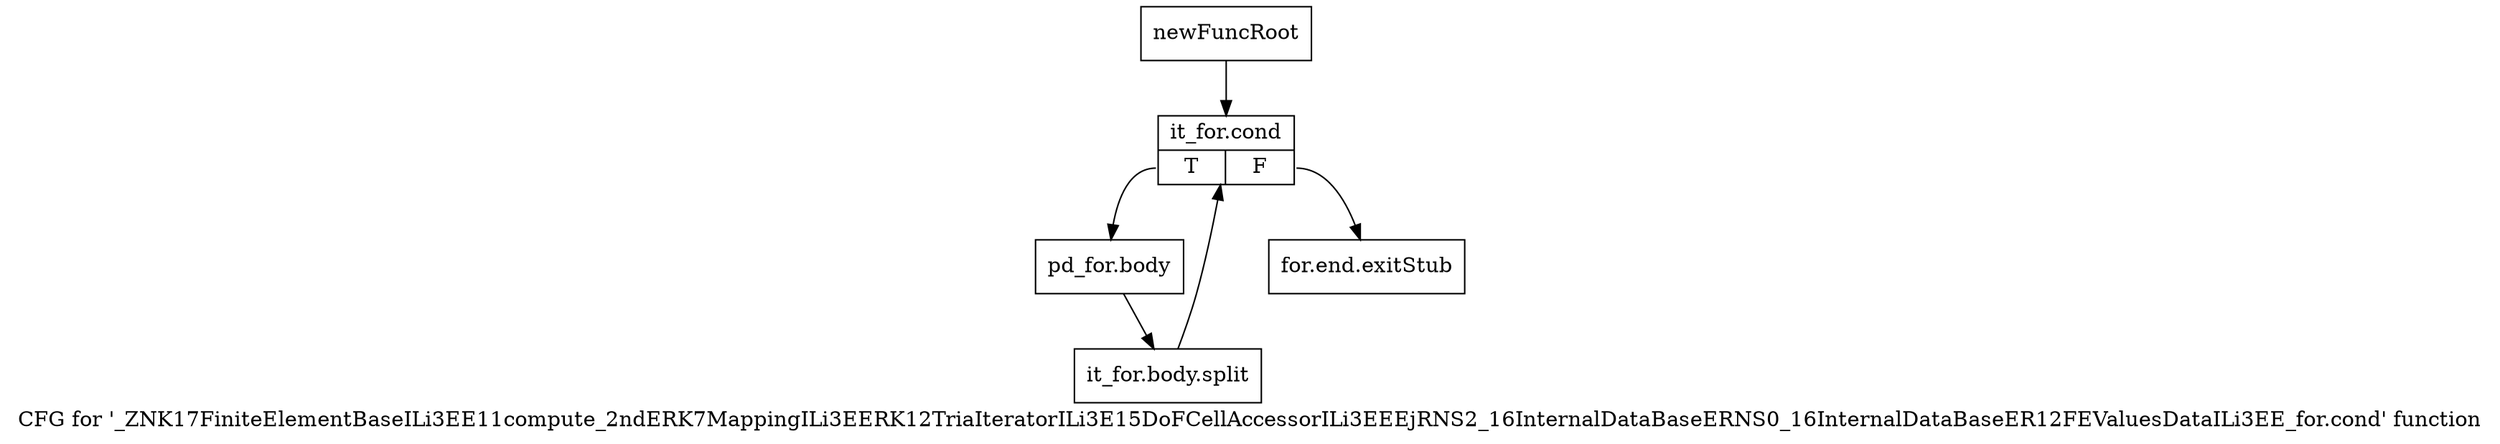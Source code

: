 digraph "CFG for '_ZNK17FiniteElementBaseILi3EE11compute_2ndERK7MappingILi3EERK12TriaIteratorILi3E15DoFCellAccessorILi3EEEjRNS2_16InternalDataBaseERNS0_16InternalDataBaseER12FEValuesDataILi3EE_for.cond' function" {
	label="CFG for '_ZNK17FiniteElementBaseILi3EE11compute_2ndERK7MappingILi3EERK12TriaIteratorILi3E15DoFCellAccessorILi3EEEjRNS2_16InternalDataBaseERNS0_16InternalDataBaseER12FEValuesDataILi3EE_for.cond' function";

	Node0x9007950 [shape=record,label="{newFuncRoot}"];
	Node0x9007950 -> Node0x909dac0;
	Node0x909da70 [shape=record,label="{for.end.exitStub}"];
	Node0x909dac0 [shape=record,label="{it_for.cond|{<s0>T|<s1>F}}"];
	Node0x909dac0:s0 -> Node0x909db10;
	Node0x909dac0:s1 -> Node0x909da70;
	Node0x909db10 [shape=record,label="{pd_for.body}"];
	Node0x909db10 -> Node0xc59a780;
	Node0xc59a780 [shape=record,label="{it_for.body.split}"];
	Node0xc59a780 -> Node0x909dac0;
}

